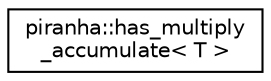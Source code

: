 digraph "Graphical Class Hierarchy"
{
  edge [fontname="Helvetica",fontsize="10",labelfontname="Helvetica",labelfontsize="10"];
  node [fontname="Helvetica",fontsize="10",shape=record];
  rankdir="LR";
  Node0 [label="piranha::has_multiply\l_accumulate\< T \>",height=0.2,width=0.4,color="black", fillcolor="white", style="filled",URL="$classpiranha_1_1has__multiply__accumulate.html",tooltip="Type trait to detect the availability of piranha::math::multiply_accumulate(). "];
}
